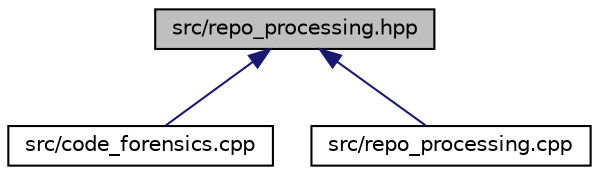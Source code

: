 digraph "src/repo_processing.hpp"
{
 // LATEX_PDF_SIZE
  edge [fontname="Helvetica",fontsize="10",labelfontname="Helvetica",labelfontsize="10"];
  node [fontname="Helvetica",fontsize="10",shape=record];
  Node1 [label="src/repo_processing.hpp",height=0.2,width=0.4,color="black", fillcolor="grey75", style="filled", fontcolor="black",tooltip=" "];
  Node1 -> Node2 [dir="back",color="midnightblue",fontsize="10",style="solid",fontname="Helvetica"];
  Node2 [label="src/code_forensics.cpp",height=0.2,width=0.4,color="black", fillcolor="white", style="filled",URL="$code__forensics_8cpp.html",tooltip=" "];
  Node1 -> Node3 [dir="back",color="midnightblue",fontsize="10",style="solid",fontname="Helvetica"];
  Node3 [label="src/repo_processing.cpp",height=0.2,width=0.4,color="black", fillcolor="white", style="filled",URL="$repo__processing_8cpp.html",tooltip=" "];
}
